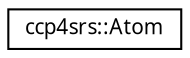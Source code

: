 digraph "Graphical Class Hierarchy"
{
  edge [fontname="FreeSans.ttf",fontsize="10",labelfontname="FreeSans.ttf",labelfontsize="10"];
  node [fontname="FreeSans.ttf",fontsize="10",shape=record];
  rankdir="LR";
  Node1 [label="ccp4srs::Atom",height=0.2,width=0.4,color="black", fillcolor="white", style="filled",URL="$classccp4srs_1_1_atom.html"];
}
